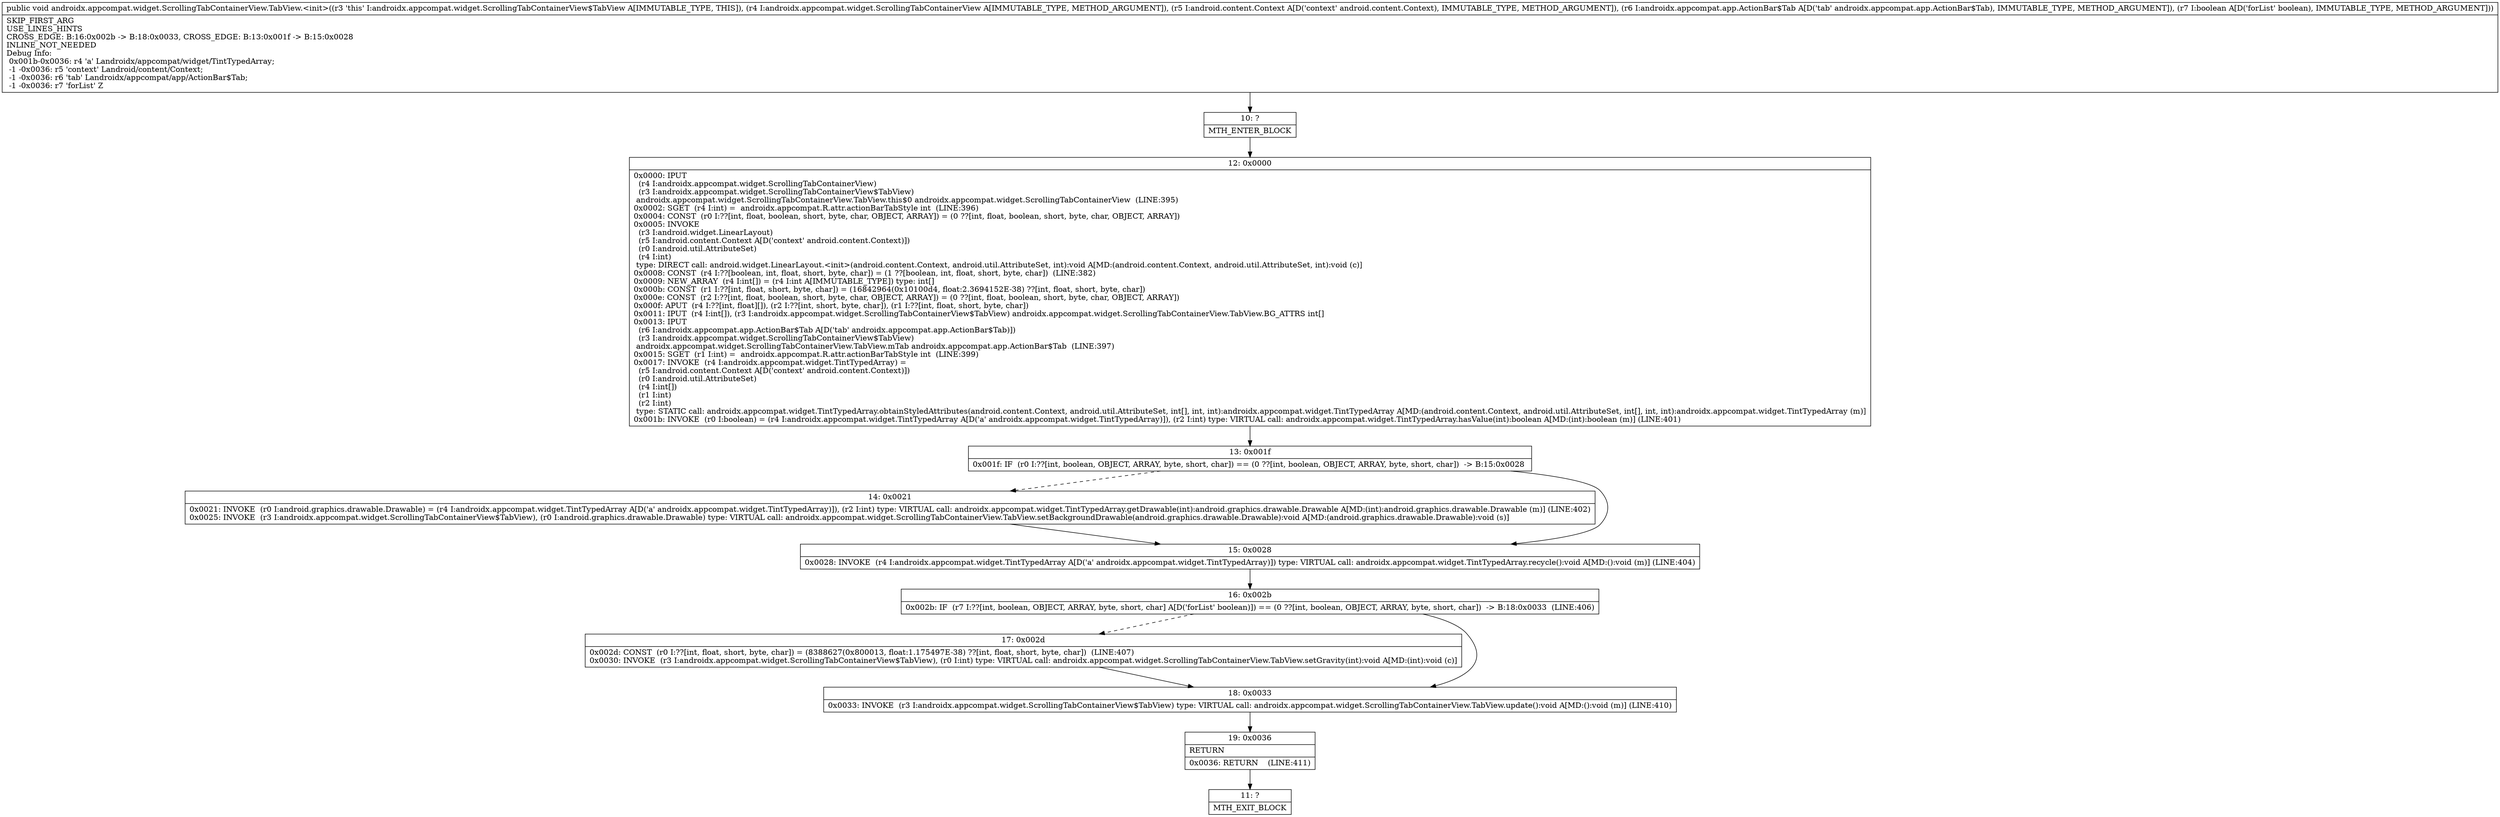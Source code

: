 digraph "CFG forandroidx.appcompat.widget.ScrollingTabContainerView.TabView.\<init\>(Landroidx\/appcompat\/widget\/ScrollingTabContainerView;Landroid\/content\/Context;Landroidx\/appcompat\/app\/ActionBar$Tab;Z)V" {
Node_10 [shape=record,label="{10\:\ ?|MTH_ENTER_BLOCK\l}"];
Node_12 [shape=record,label="{12\:\ 0x0000|0x0000: IPUT  \l  (r4 I:androidx.appcompat.widget.ScrollingTabContainerView)\l  (r3 I:androidx.appcompat.widget.ScrollingTabContainerView$TabView)\l androidx.appcompat.widget.ScrollingTabContainerView.TabView.this$0 androidx.appcompat.widget.ScrollingTabContainerView  (LINE:395)\l0x0002: SGET  (r4 I:int) =  androidx.appcompat.R.attr.actionBarTabStyle int  (LINE:396)\l0x0004: CONST  (r0 I:??[int, float, boolean, short, byte, char, OBJECT, ARRAY]) = (0 ??[int, float, boolean, short, byte, char, OBJECT, ARRAY]) \l0x0005: INVOKE  \l  (r3 I:android.widget.LinearLayout)\l  (r5 I:android.content.Context A[D('context' android.content.Context)])\l  (r0 I:android.util.AttributeSet)\l  (r4 I:int)\l type: DIRECT call: android.widget.LinearLayout.\<init\>(android.content.Context, android.util.AttributeSet, int):void A[MD:(android.content.Context, android.util.AttributeSet, int):void (c)]\l0x0008: CONST  (r4 I:??[boolean, int, float, short, byte, char]) = (1 ??[boolean, int, float, short, byte, char])  (LINE:382)\l0x0009: NEW_ARRAY  (r4 I:int[]) = (r4 I:int A[IMMUTABLE_TYPE]) type: int[] \l0x000b: CONST  (r1 I:??[int, float, short, byte, char]) = (16842964(0x10100d4, float:2.3694152E\-38) ??[int, float, short, byte, char]) \l0x000e: CONST  (r2 I:??[int, float, boolean, short, byte, char, OBJECT, ARRAY]) = (0 ??[int, float, boolean, short, byte, char, OBJECT, ARRAY]) \l0x000f: APUT  (r4 I:??[int, float][]), (r2 I:??[int, short, byte, char]), (r1 I:??[int, float, short, byte, char]) \l0x0011: IPUT  (r4 I:int[]), (r3 I:androidx.appcompat.widget.ScrollingTabContainerView$TabView) androidx.appcompat.widget.ScrollingTabContainerView.TabView.BG_ATTRS int[] \l0x0013: IPUT  \l  (r6 I:androidx.appcompat.app.ActionBar$Tab A[D('tab' androidx.appcompat.app.ActionBar$Tab)])\l  (r3 I:androidx.appcompat.widget.ScrollingTabContainerView$TabView)\l androidx.appcompat.widget.ScrollingTabContainerView.TabView.mTab androidx.appcompat.app.ActionBar$Tab  (LINE:397)\l0x0015: SGET  (r1 I:int) =  androidx.appcompat.R.attr.actionBarTabStyle int  (LINE:399)\l0x0017: INVOKE  (r4 I:androidx.appcompat.widget.TintTypedArray) = \l  (r5 I:android.content.Context A[D('context' android.content.Context)])\l  (r0 I:android.util.AttributeSet)\l  (r4 I:int[])\l  (r1 I:int)\l  (r2 I:int)\l type: STATIC call: androidx.appcompat.widget.TintTypedArray.obtainStyledAttributes(android.content.Context, android.util.AttributeSet, int[], int, int):androidx.appcompat.widget.TintTypedArray A[MD:(android.content.Context, android.util.AttributeSet, int[], int, int):androidx.appcompat.widget.TintTypedArray (m)]\l0x001b: INVOKE  (r0 I:boolean) = (r4 I:androidx.appcompat.widget.TintTypedArray A[D('a' androidx.appcompat.widget.TintTypedArray)]), (r2 I:int) type: VIRTUAL call: androidx.appcompat.widget.TintTypedArray.hasValue(int):boolean A[MD:(int):boolean (m)] (LINE:401)\l}"];
Node_13 [shape=record,label="{13\:\ 0x001f|0x001f: IF  (r0 I:??[int, boolean, OBJECT, ARRAY, byte, short, char]) == (0 ??[int, boolean, OBJECT, ARRAY, byte, short, char])  \-\> B:15:0x0028 \l}"];
Node_14 [shape=record,label="{14\:\ 0x0021|0x0021: INVOKE  (r0 I:android.graphics.drawable.Drawable) = (r4 I:androidx.appcompat.widget.TintTypedArray A[D('a' androidx.appcompat.widget.TintTypedArray)]), (r2 I:int) type: VIRTUAL call: androidx.appcompat.widget.TintTypedArray.getDrawable(int):android.graphics.drawable.Drawable A[MD:(int):android.graphics.drawable.Drawable (m)] (LINE:402)\l0x0025: INVOKE  (r3 I:androidx.appcompat.widget.ScrollingTabContainerView$TabView), (r0 I:android.graphics.drawable.Drawable) type: VIRTUAL call: androidx.appcompat.widget.ScrollingTabContainerView.TabView.setBackgroundDrawable(android.graphics.drawable.Drawable):void A[MD:(android.graphics.drawable.Drawable):void (s)]\l}"];
Node_15 [shape=record,label="{15\:\ 0x0028|0x0028: INVOKE  (r4 I:androidx.appcompat.widget.TintTypedArray A[D('a' androidx.appcompat.widget.TintTypedArray)]) type: VIRTUAL call: androidx.appcompat.widget.TintTypedArray.recycle():void A[MD:():void (m)] (LINE:404)\l}"];
Node_16 [shape=record,label="{16\:\ 0x002b|0x002b: IF  (r7 I:??[int, boolean, OBJECT, ARRAY, byte, short, char] A[D('forList' boolean)]) == (0 ??[int, boolean, OBJECT, ARRAY, byte, short, char])  \-\> B:18:0x0033  (LINE:406)\l}"];
Node_17 [shape=record,label="{17\:\ 0x002d|0x002d: CONST  (r0 I:??[int, float, short, byte, char]) = (8388627(0x800013, float:1.175497E\-38) ??[int, float, short, byte, char])  (LINE:407)\l0x0030: INVOKE  (r3 I:androidx.appcompat.widget.ScrollingTabContainerView$TabView), (r0 I:int) type: VIRTUAL call: androidx.appcompat.widget.ScrollingTabContainerView.TabView.setGravity(int):void A[MD:(int):void (c)]\l}"];
Node_18 [shape=record,label="{18\:\ 0x0033|0x0033: INVOKE  (r3 I:androidx.appcompat.widget.ScrollingTabContainerView$TabView) type: VIRTUAL call: androidx.appcompat.widget.ScrollingTabContainerView.TabView.update():void A[MD:():void (m)] (LINE:410)\l}"];
Node_19 [shape=record,label="{19\:\ 0x0036|RETURN\l|0x0036: RETURN    (LINE:411)\l}"];
Node_11 [shape=record,label="{11\:\ ?|MTH_EXIT_BLOCK\l}"];
MethodNode[shape=record,label="{public void androidx.appcompat.widget.ScrollingTabContainerView.TabView.\<init\>((r3 'this' I:androidx.appcompat.widget.ScrollingTabContainerView$TabView A[IMMUTABLE_TYPE, THIS]), (r4 I:androidx.appcompat.widget.ScrollingTabContainerView A[IMMUTABLE_TYPE, METHOD_ARGUMENT]), (r5 I:android.content.Context A[D('context' android.content.Context), IMMUTABLE_TYPE, METHOD_ARGUMENT]), (r6 I:androidx.appcompat.app.ActionBar$Tab A[D('tab' androidx.appcompat.app.ActionBar$Tab), IMMUTABLE_TYPE, METHOD_ARGUMENT]), (r7 I:boolean A[D('forList' boolean), IMMUTABLE_TYPE, METHOD_ARGUMENT]))  | SKIP_FIRST_ARG\lUSE_LINES_HINTS\lCROSS_EDGE: B:16:0x002b \-\> B:18:0x0033, CROSS_EDGE: B:13:0x001f \-\> B:15:0x0028\lINLINE_NOT_NEEDED\lDebug Info:\l  0x001b\-0x0036: r4 'a' Landroidx\/appcompat\/widget\/TintTypedArray;\l  \-1 \-0x0036: r5 'context' Landroid\/content\/Context;\l  \-1 \-0x0036: r6 'tab' Landroidx\/appcompat\/app\/ActionBar$Tab;\l  \-1 \-0x0036: r7 'forList' Z\l}"];
MethodNode -> Node_10;Node_10 -> Node_12;
Node_12 -> Node_13;
Node_13 -> Node_14[style=dashed];
Node_13 -> Node_15;
Node_14 -> Node_15;
Node_15 -> Node_16;
Node_16 -> Node_17[style=dashed];
Node_16 -> Node_18;
Node_17 -> Node_18;
Node_18 -> Node_19;
Node_19 -> Node_11;
}


